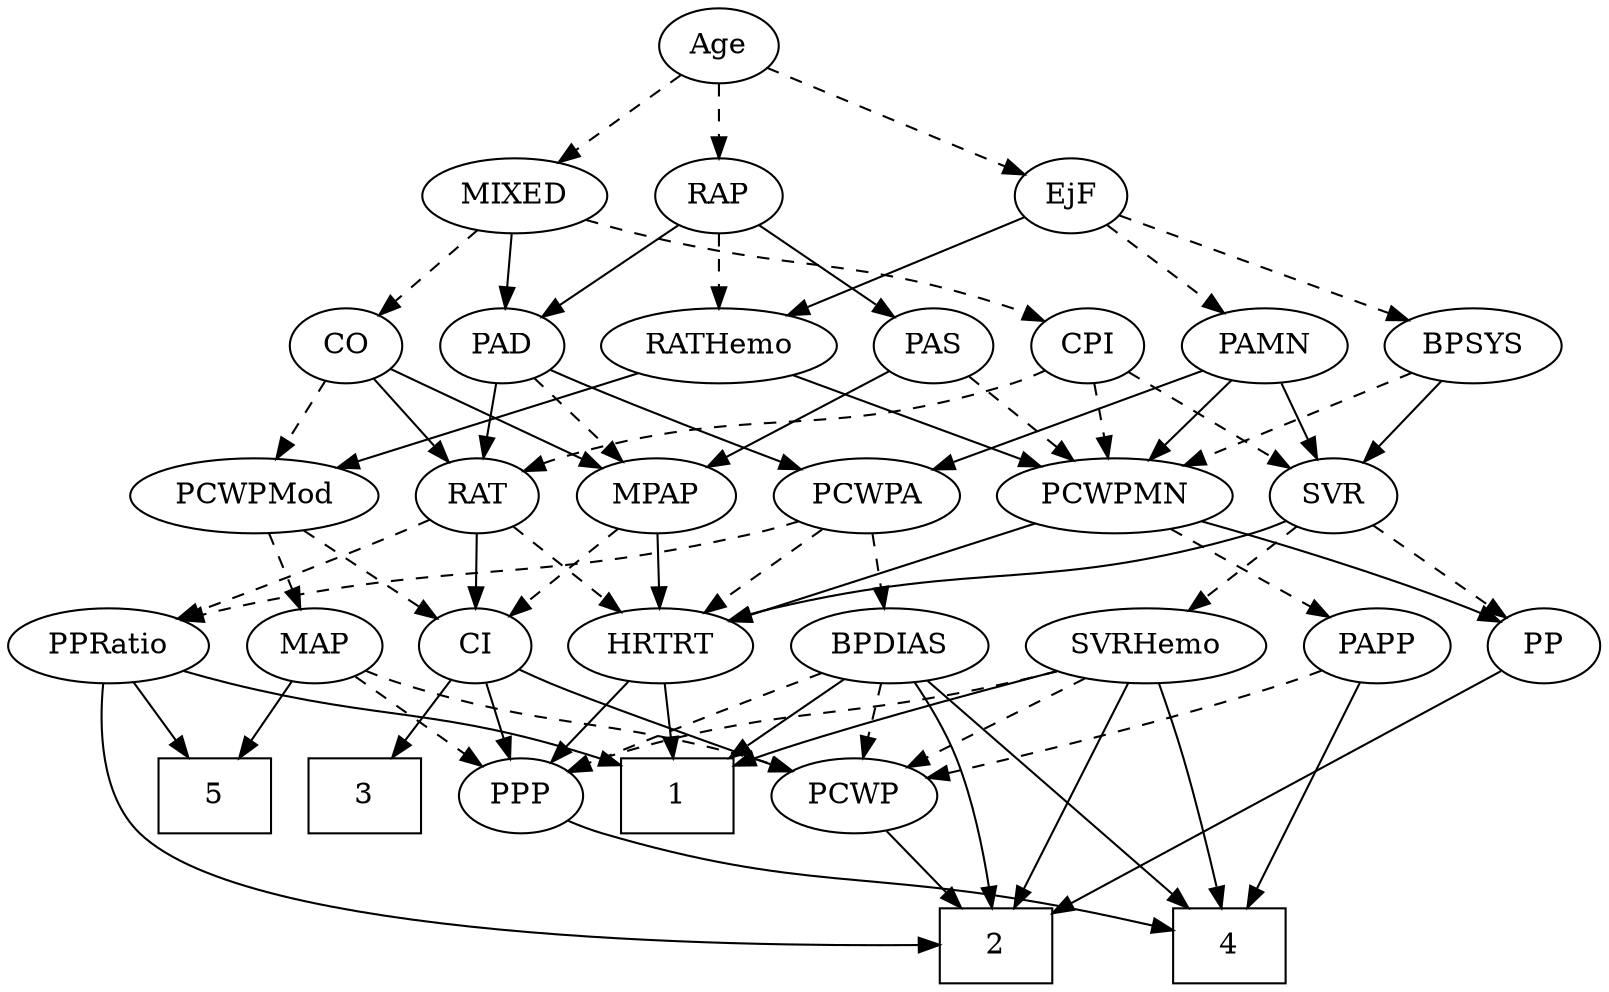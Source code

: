 strict digraph {
	graph [bb="0,0,702.65,468"];
	node [label="\N"];
	1	[height=0.5,
		pos="298.65,90",
		shape=box,
		width=0.75];
	2	[height=0.5,
		pos="441.65,18",
		shape=box,
		width=0.75];
	3	[height=0.5,
		pos="154.65,90",
		shape=box,
		width=0.75];
	4	[height=0.5,
		pos="553.65,18",
		shape=box,
		width=0.75];
	5	[height=0.5,
		pos="82.646,90",
		shape=box,
		width=0.75];
	Age	[height=0.5,
		pos="312.65,450",
		width=0.75];
	EjF	[height=0.5,
		pos="472.65,378",
		width=0.75];
	Age -> EjF	[pos="e,450.74,388.58 334.56,439.41 362.25,427.3 410.08,406.37 441.54,392.61",
		style=dashed];
	RAP	[height=0.5,
		pos="312.65,378",
		width=0.77632];
	Age -> RAP	[pos="e,312.65,396.1 312.65,431.7 312.65,423.98 312.65,414.71 312.65,406.11",
		style=dashed];
	MIXED	[height=0.5,
		pos="221.65,378",
		width=1.1193];
	Age -> MIXED	[pos="e,241.21,394.05 295.53,435.83 282.5,425.81 264.29,411.81 249.22,400.21",
		style=dashed];
	BPSYS	[height=0.5,
		pos="651.65,306",
		width=1.0471];
	EjF -> BPSYS	[pos="e,623.27,318.1 495.32,368.13 525.07,356.5 577.71,335.91 613.62,321.87",
		style=dashed];
	PAMN	[height=0.5,
		pos="559.65,306",
		width=1.011];
	EjF -> PAMN	[pos="e,541.42,321.66 489.42,363.5 501.89,353.47 519.13,339.6 533.41,328.11",
		style=dashed];
	RATHemo	[height=0.5,
		pos="312.65,306",
		width=1.3721];
	EjF -> RATHemo	[pos="e,343.03,320.29 450.73,367.41 425.45,356.35 383.37,337.94 352.29,324.34",
		style=solid];
	PAD	[height=0.5,
		pos="216.65,306",
		width=0.79437];
	RAP -> PAD	[pos="e,234.62,320.11 294.59,363.83 279.97,353.18 259.19,338.02 242.76,326.04",
		style=solid];
	PAS	[height=0.5,
		pos="406.65,306",
		width=0.75];
	RAP -> PAS	[pos="e,389.36,319.87 330.33,363.83 344.6,353.21 364.87,338.11 380.94,326.15",
		style=solid];
	RAP -> RATHemo	[pos="e,312.65,324.1 312.65,359.7 312.65,351.98 312.65,342.71 312.65,334.11",
		style=dashed];
	MIXED -> PAD	[pos="e,217.87,324.1 220.41,359.7 219.86,351.98 219.2,342.71 218.58,334.11",
		style=solid];
	CO	[height=0.5,
		pos="142.65,306",
		width=0.75];
	MIXED -> CO	[pos="e,158.26,320.83 204.11,361.46 192.85,351.49 178.1,338.41 165.87,327.58",
		style=dashed];
	CPI	[height=0.5,
		pos="478.65,306",
		width=0.75];
	MIXED -> CPI	[pos="e,458.04,317.72 252.91,366.62 260.33,364.31 268.24,361.96 275.65,360 349.05,340.58 370.74,348.37 442.65,324 444.56,323.35 446.51,\
322.63 448.46,321.86",
		style=dashed];
	MPAP	[height=0.5,
		pos="285.65,234",
		width=0.97491];
	CI	[height=0.5,
		pos="203.65,162",
		width=0.75];
	MPAP -> CI	[pos="e,219.62,176.64 268.26,218.15 256.34,207.98 240.4,194.37 227.33,183.21",
		style=dashed];
	HRTRT	[height=0.5,
		pos="288.65,162",
		width=1.1013];
	MPAP -> HRTRT	[pos="e,287.91,180.1 286.39,215.7 286.72,207.98 287.12,198.71 287.48,190.11",
		style=solid];
	SVR	[height=0.5,
		pos="586.65,234",
		width=0.77632];
	BPSYS -> SVR	[pos="e,600.45,249.86 636.9,289.12 628.18,279.73 617.01,267.7 607.41,257.36",
		style=solid];
	PCWPMN	[height=0.5,
		pos="490.65,234",
		width=1.3902];
	BPSYS -> PCWPMN	[pos="e,521.26,248.31 624.7,293.28 599.04,282.13 560.11,265.2 530.8,252.46",
		style=dashed];
	PAD -> MPAP	[pos="e,270.56,250.31 231.28,290.15 240.57,280.72 252.79,268.33 263.28,257.69",
		style=dashed];
	RAT	[height=0.5,
		pos="205.65,234",
		width=0.75827];
	PAD -> RAT	[pos="e,208.36,252.28 213.98,288.05 212.77,280.35 211.31,271.03 209.95,262.36",
		style=solid];
	PCWPA	[height=0.5,
		pos="380.65,234",
		width=1.1555];
	PAD -> PCWPA	[pos="e,351.54,247.02 239.11,294.85 244.21,292.57 249.61,290.19 254.65,288 283.86,275.32 317.07,261.37 342.05,250.97",
		style=solid];
	CO -> MPAP	[pos="e,261.1,247.02 163.75,294.67 186.96,283.31 224.59,264.89 251.91,251.52",
		style=solid];
	CO -> RAT	[pos="e,192.31,249.82 156.01,290.15 164.53,280.69 175.73,268.24 185.34,257.56",
		style=solid];
	PCWPMod	[height=0.5,
		pos="108.65,234",
		width=1.4443];
	CO -> PCWPMod	[pos="e,116.96,252.12 134.76,288.76 130.8,280.61 125.9,270.53 121.42,261.31",
		style=dashed];
	PAS -> MPAP	[pos="e,308.23,248.07 386.94,293.6 367.98,282.63 339.04,265.89 316.93,253.1",
		style=solid];
	PAS -> PCWPMN	[pos="e,471.56,250.91 422.84,291.5 434.37,281.9 450.13,268.76 463.56,257.57",
		style=dashed];
	PAMN -> SVR	[pos="e,580.17,251.79 566.18,288.05 569.27,280.06 573.02,270.33 576.46,261.4",
		style=solid];
	PAMN -> PCWPA	[pos="e,410.34,246.61 532.07,294.22 502.08,282.49 453.89,263.64 419.95,250.37",
		style=solid];
	PAMN -> PCWPMN	[pos="e,506.88,251.47 544.33,289.46 535.47,280.48 524.14,268.98 514.17,258.87",
		style=solid];
	RATHemo -> PCWPMod	[pos="e,144.11,247.17 278.04,293.13 243.81,281.38 191.26,263.35 153.77,250.48",
		style=solid];
	RATHemo -> PCWPMN	[pos="e,458.05,247.82 344.88,292.32 373.93,280.9 416.84,264.03 448.58,251.54",
		style=solid];
	CPI -> RAT	[pos="e,226.21,245.85 458.08,294.15 453.13,291.86 447.78,289.64 442.65,288 356.2,260.38 328.1,279.62 241.65,252 239.72,251.38 237.76,250.69 \
235.81,249.94",
		style=dashed];
	CPI -> SVR	[pos="e,567.69,247.29 497.46,292.81 514.54,281.73 539.95,265.26 559.28,252.73",
		style=dashed];
	CPI -> PCWPMN	[pos="e,487.69,252.28 481.55,288.05 482.87,280.35 484.47,271.03 485.96,262.36",
		style=dashed];
	PPRatio	[height=0.5,
		pos="39.646,162",
		width=1.1013];
	RAT -> PPRatio	[pos="e,68.749,174.34 184.03,222.56 179.31,220.35 174.33,218.06 169.65,216 139.18,202.61 104.22,188.42 78.241,178.1",
		style=dashed];
	RAT -> CI	[pos="e,204.14,180.1 205.15,215.7 204.93,207.98 204.67,198.71 204.42,190.11",
		style=solid];
	RAT -> HRTRT	[pos="e,270.55,178.26 222.04,219.17 233.63,209.4 249.38,196.11 262.66,184.91",
		style=dashed];
	SVRHemo	[height=0.5,
		pos="498.65,162",
		width=1.3902];
	SVR -> SVRHemo	[pos="e,518.33,178.65 569.68,219.5 557.4,209.74 540.55,196.33 526.33,185.02",
		style=dashed];
	PP	[height=0.5,
		pos="675.65,162",
		width=0.75];
	SVR -> PP	[pos="e,658.84,176.22 603.81,219.5 617.19,208.98 635.96,194.22 650.96,182.42",
		style=dashed];
	SVR -> HRTRT	[pos="e,318.2,174.14 565.5,222.13 560.41,219.84 554.92,217.63 549.65,216 458.33,187.81 430.22,203.74 337.65,180 334.46,179.18 331.19,178.25 \
327.92,177.26",
		style=solid];
	MAP	[height=0.5,
		pos="127.65,162",
		width=0.84854];
	PCWPMod -> MAP	[pos="e,122.96,180.28 113.25,216.05 115.36,208.26 117.92,198.82 120.3,190.08",
		style=dashed];
	PCWPMod -> CI	[pos="e,186.12,175.91 129.73,217.46 143.9,207.03 162.66,193.2 177.73,182.09",
		style=dashed];
	BPDIAS	[height=0.5,
		pos="388.65,162",
		width=1.1735];
	PCWPA -> BPDIAS	[pos="e,386.69,180.1 382.62,215.7 383.51,207.98 384.57,198.71 385.55,190.11",
		style=dashed];
	PCWPA -> PPRatio	[pos="e,68.819,174.34 349.88,221.79 343.27,219.65 336.27,217.58 329.65,216 223.89,190.71 193.16,206.27 87.646,180 84.655,179.26 81.587,\
178.4 78.52,177.47",
		style=dashed];
	PCWPA -> HRTRT	[pos="e,308.25,177.92 360.68,217.81 347.7,207.93 330.58,194.9 316.29,184.03",
		style=dashed];
	PCWPMN -> PP	[pos="e,654.48,173.42 526.55,221.35 556.97,211.21 601.58,195.71 639.65,180 641.47,179.25 643.33,178.45 645.2,177.63",
		style=solid];
	PAPP	[height=0.5,
		pos="598.65,162",
		width=0.88464];
	PCWPMN -> PAPP	[pos="e,578.42,176.11 513.82,217.98 530.18,207.38 552.22,193.09 569.73,181.74",
		style=dashed];
	PCWPMN -> HRTRT	[pos="e,319.23,173.61 456.01,221.01 425,210.27 378.28,194.09 337.65,180 334.76,179 331.78,177.97 328.78,176.93",
		style=solid];
	SVRHemo -> 1	[pos="e,326,104.36 460.71,150.25 429.25,141 383.27,126.72 335.56,108.14",
		style=solid];
	SVRHemo -> 2	[pos="e,448.58,36.268 491.88,144.15 482.12,119.84 463.99,74.66 452.39,45.753",
		style=solid];
	SVRHemo -> 4	[pos="e,551.04,36.241 511.1,144.09 518,134.03 526.25,120.78 531.65,108 540.08,88.021 545.77,64.097 549.25,46.087",
		style=solid];
	PPP	[height=0.5,
		pos="226.65,90",
		width=0.75];
	SVRHemo -> PPP	[pos="e,247.24,101.76 461.63,149.84 454.37,147.8 446.79,145.75 439.65,144 361.68,124.87 338.83,133.32 262.65,108 260.73,107.36 258.78,\
106.65 256.83,105.88",
		style=dashed];
	PCWP	[height=0.5,
		pos="378.65,90",
		width=0.97491];
	SVRHemo -> PCWP	[pos="e,400.94,104 473.49,146.33 454.9,135.48 429.47,120.65 409.62,109.07",
		style=dashed];
	BPDIAS -> 1	[pos="e,320.67,108.13 369.12,145.81 357.3,136.62 341.99,124.71 328.66,114.34",
		style=solid];
	BPDIAS -> 2	[pos="e,439.83,36.274 401.32,144.67 408.56,134.6 417.24,121.14 422.65,108 430.8,88.184 435.65,64.386 438.4,46.386",
		style=solid];
	BPDIAS -> 4	[pos="e,533.65,36.21 406.62,145.53 435.38,120.78 491.97,72.076 525.94,42.843",
		style=solid];
	BPDIAS -> PPP	[pos="e,247.9,101.22 359.21,149.04 333.58,138.52 295.48,122.65 262.65,108 260.85,107.2 259,106.36 257.15,105.51",
		style=dashed];
	BPDIAS -> PCWP	[pos="e,381.09,108.1 386.17,143.7 385.07,135.98 383.75,126.71 382.52,118.11",
		style=dashed];
	MAP -> 5	[pos="e,93.655,108.12 117.21,144.76 111.86,136.44 105.21,126.1 99.184,116.73",
		style=solid];
	MAP -> PPP	[pos="e,208.62,103.75 146.73,147.5 161.95,136.74 183.42,121.56 200.28,109.64",
		style=dashed];
	MAP -> PCWP	[pos="e,352.35,101.93 151.06,150.18 156.43,147.94 162.18,145.73 167.65,144 240.02,121.05 261.9,129.75 334.65,108 337.28,107.21 339.97,\
106.34 342.67,105.42",
		style=dashed];
	PP -> 2	[pos="e,468.74,35.439 656.1,149.14 616.72,125.24 527.36,71.013 477.31,40.64",
		style=solid];
	PPP -> 4	[pos="e,526.64,25.415 247.2,78.11 252.15,75.819 257.5,73.611 262.65,72 355.1,43.041 382.56,54.581 477.65,36 490.4,33.508 504.28,30.492 \
516.66,27.696",
		style=solid];
	PPRatio -> 1	[pos="e,271.41,104.69 69.145,149.84 75.215,147.74 81.6,145.68 87.646,144 161.15,123.53 185.43,132.36 261.82,107.85",
		style=solid];
	PPRatio -> 2	[pos="e,414.55,18.431 35.353,144.09 31.39,124.1 28.534,91.135 46.646,72 94.981,20.937 315.53,17.547 404.39,18.319",
		style=solid];
	PPRatio -> 5	[pos="e,71.929,108.45 49.837,144.41 54.829,136.28 60.958,126.31 66.562,117.18",
		style=solid];
	PCWP -> 2	[pos="e,425.93,36.461 392.63,73.465 400.41,64.82 410.28,53.852 419.12,44.028",
		style=solid];
	CI -> 3	[pos="e,166.87,108.46 192.77,145.46 186.9,137.08 179.5,126.5 172.78,116.91",
		style=solid];
	CI -> PPP	[pos="e,221.13,107.79 209.21,144.05 211.84,136.06 215.04,126.33 217.97,117.4",
		style=solid];
	CI -> PCWP	[pos="e,351.2,101.64 224.84,150.65 229.67,148.39 234.81,146.05 239.65,144 281.2,126.35 292.48,124.14 334.65,108 336.99,107.1 339.4,106.18 \
341.83,105.24",
		style=solid];
	PAPP -> 4	[pos="e,578.57,36.139 605.01,144.21 610.96,125.77 617.56,95.628 607.65,72 603.01,60.945 594.81,51.037 586.19,42.862",
		style=solid];
	PAPP -> PCWP	[pos="e,409.37,99.037 574.09,150.33 568.71,148.13 563.02,145.9 557.65,144 510.73,127.38 455.69,111.63 419.16,101.68",
		style=dashed];
	HRTRT -> 1	[pos="e,296.2,108.1 291.12,143.7 292.22,135.98 293.54,126.71 294.77,118.11",
		style=solid];
	HRTRT -> PPP	[pos="e,239.81,105.86 274.58,145.12 266.26,135.73 255.61,123.7 246.45,113.36",
		style=solid];
}
